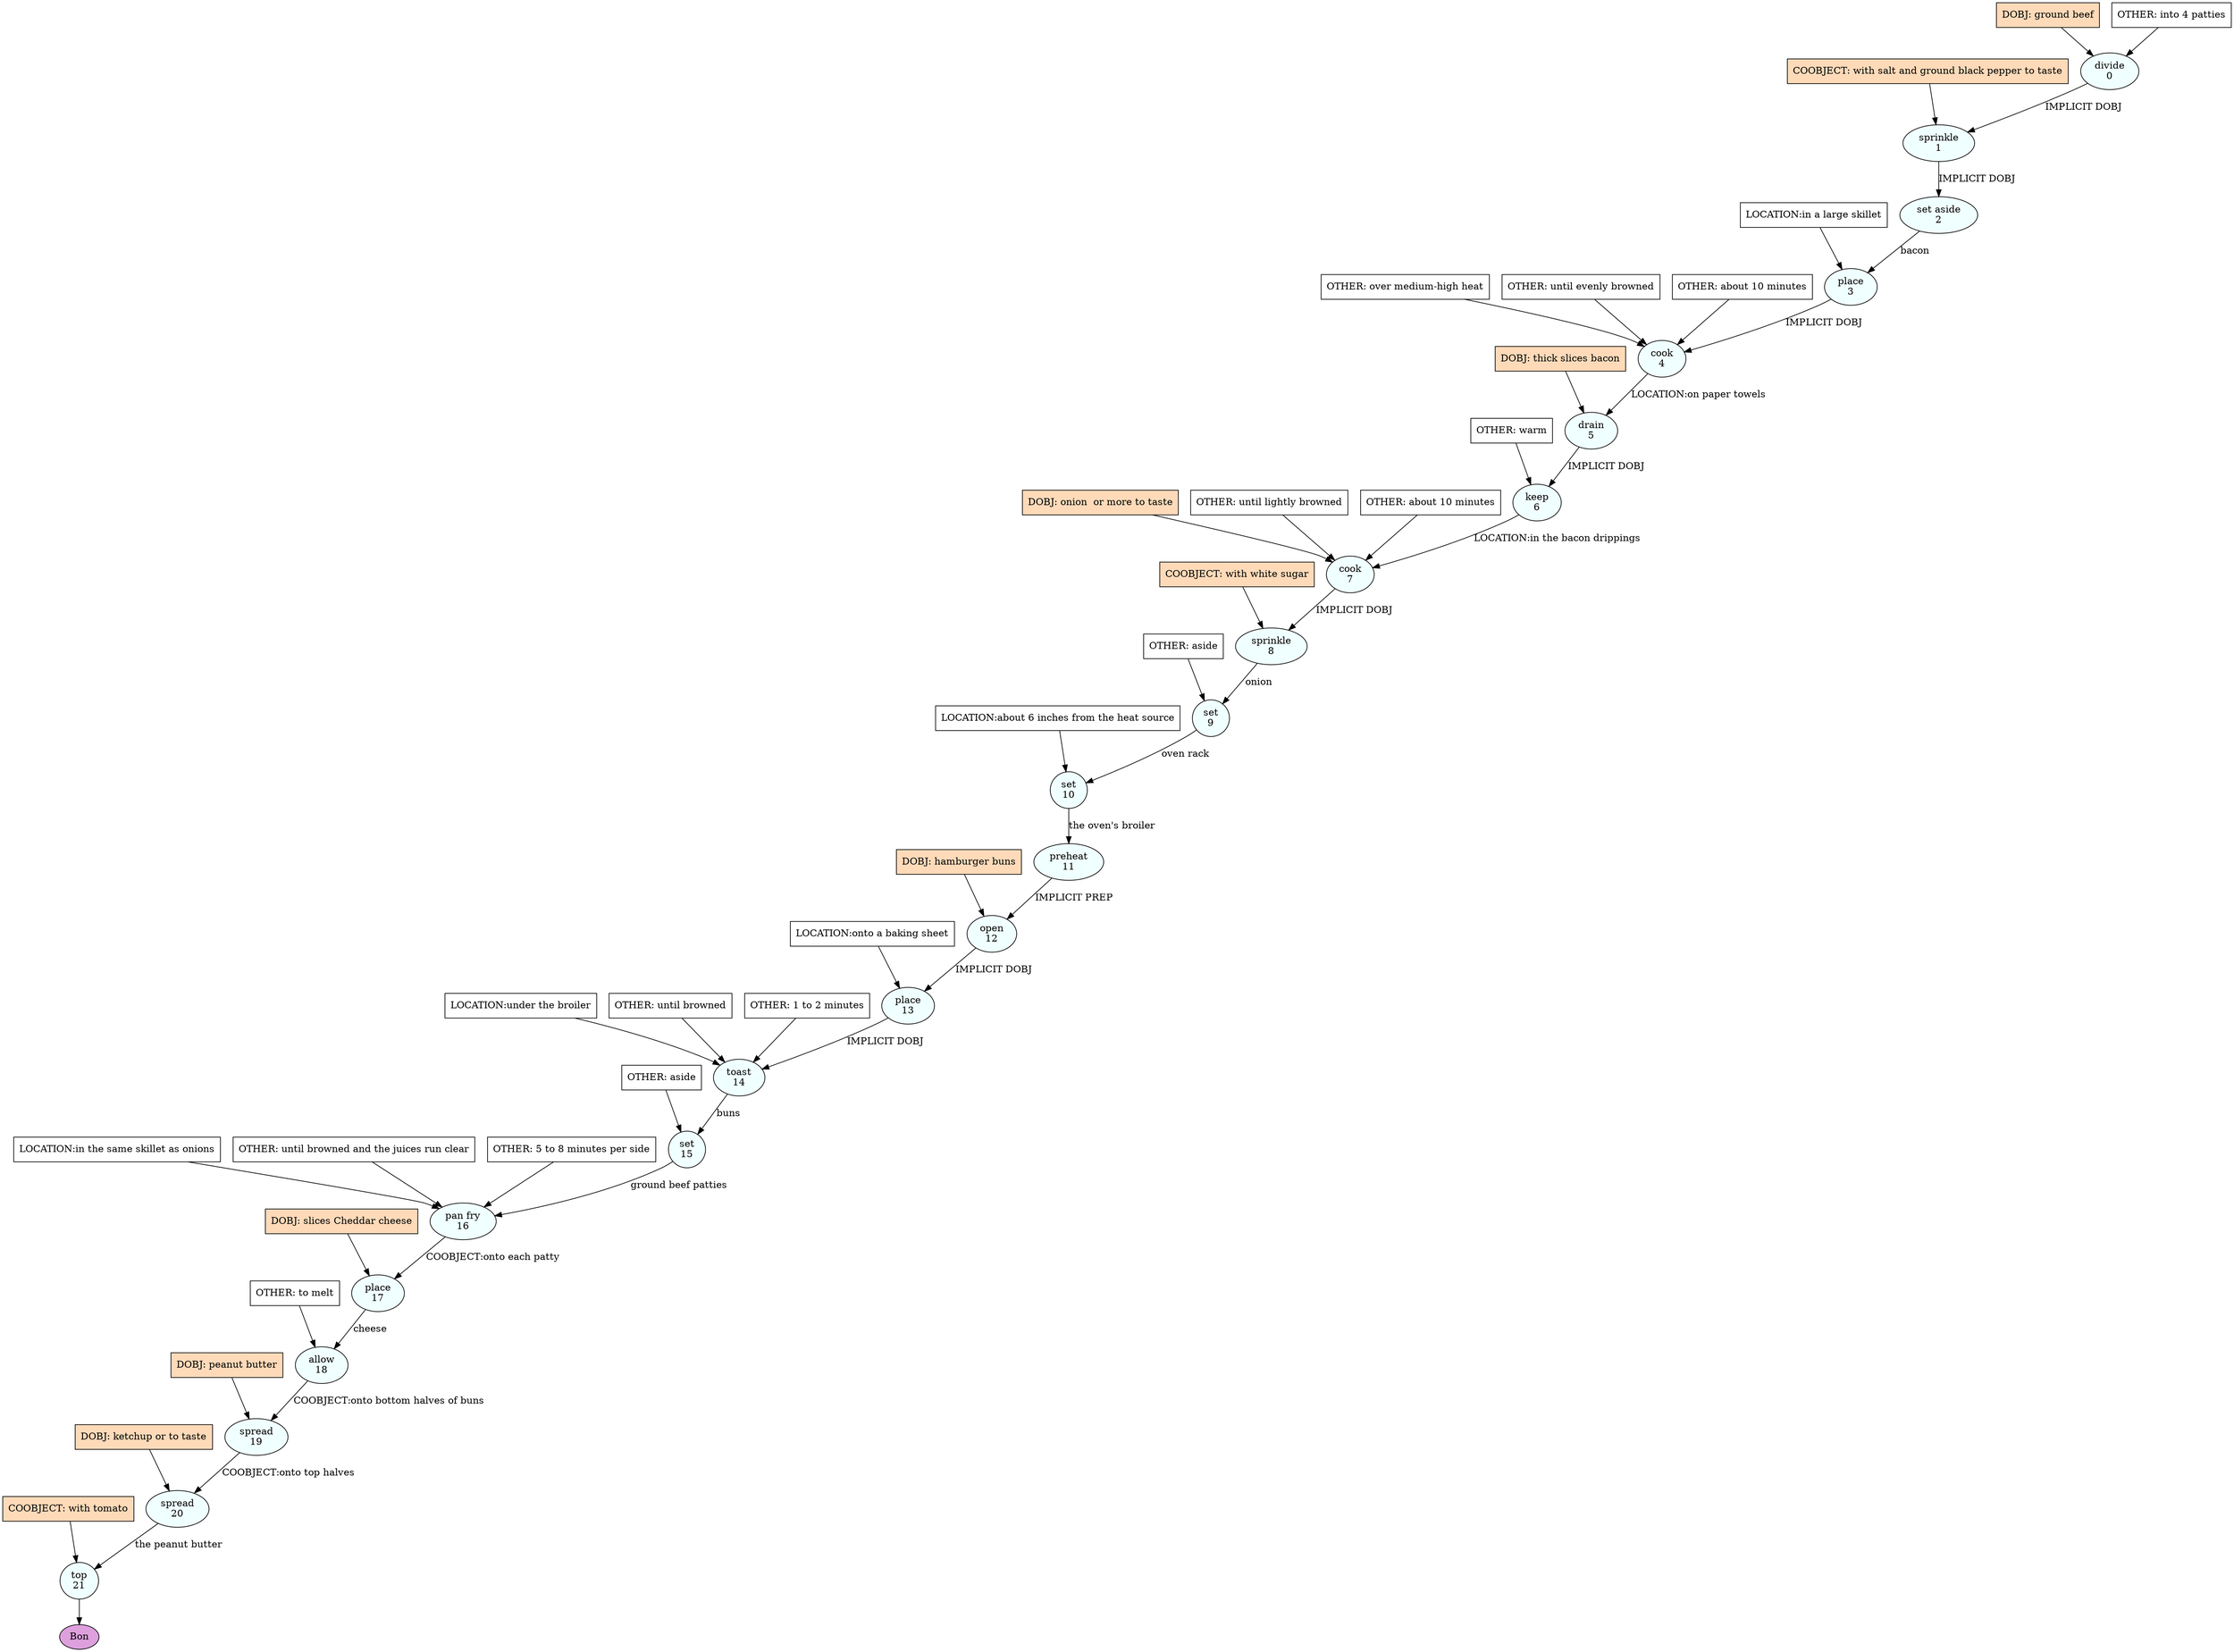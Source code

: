 digraph recipe {
E0[label="divide
0", shape=oval, style=filled, fillcolor=azure]
E1[label="sprinkle
1", shape=oval, style=filled, fillcolor=azure]
E2[label="set aside
2", shape=oval, style=filled, fillcolor=azure]
E3[label="place
3", shape=oval, style=filled, fillcolor=azure]
E4[label="cook
4", shape=oval, style=filled, fillcolor=azure]
E5[label="drain
5", shape=oval, style=filled, fillcolor=azure]
E6[label="keep
6", shape=oval, style=filled, fillcolor=azure]
E7[label="cook
7", shape=oval, style=filled, fillcolor=azure]
E8[label="sprinkle
8", shape=oval, style=filled, fillcolor=azure]
E9[label="set
9", shape=oval, style=filled, fillcolor=azure]
E10[label="set
10", shape=oval, style=filled, fillcolor=azure]
E11[label="preheat
11", shape=oval, style=filled, fillcolor=azure]
E12[label="open
12", shape=oval, style=filled, fillcolor=azure]
E13[label="place
13", shape=oval, style=filled, fillcolor=azure]
E14[label="toast
14", shape=oval, style=filled, fillcolor=azure]
E15[label="set
15", shape=oval, style=filled, fillcolor=azure]
E16[label="pan fry
16", shape=oval, style=filled, fillcolor=azure]
E17[label="place
17", shape=oval, style=filled, fillcolor=azure]
E18[label="allow
18", shape=oval, style=filled, fillcolor=azure]
E19[label="spread
19", shape=oval, style=filled, fillcolor=azure]
E20[label="spread
20", shape=oval, style=filled, fillcolor=azure]
E21[label="top
21", shape=oval, style=filled, fillcolor=azure]
D0[label="DOBJ: ground beef", shape=box, style=filled, fillcolor=peachpuff]
D0 -> E0
O0_0[label="OTHER: into 4 patties", shape=box, style=filled, fillcolor=white]
O0_0 -> E0
E0 -> E1 [label="IMPLICIT DOBJ"]
P1_0_ing[label="COOBJECT: with salt and ground black pepper to taste", shape=box, style=filled, fillcolor=peachpuff]
P1_0_ing -> E1
E1 -> E2 [label="IMPLICIT DOBJ"]
E2 -> E3 [label="bacon"]
P3_0_0[label="LOCATION:in a large skillet", shape=box, style=filled, fillcolor=white]
P3_0_0 -> E3
E3 -> E4 [label="IMPLICIT DOBJ"]
O4_0_0[label="OTHER: over medium-high heat", shape=box, style=filled, fillcolor=white]
O4_0_0 -> E4
O4_1_0[label="OTHER: until evenly browned", shape=box, style=filled, fillcolor=white]
O4_1_0 -> E4
O4_2_0[label="OTHER: about 10 minutes", shape=box, style=filled, fillcolor=white]
O4_2_0 -> E4
D5_ing[label="DOBJ: thick slices bacon", shape=box, style=filled, fillcolor=peachpuff]
D5_ing -> E5
E4 -> E5 [label="LOCATION:on paper towels"]
E5 -> E6 [label="IMPLICIT DOBJ"]
O6_0_0[label="OTHER: warm", shape=box, style=filled, fillcolor=white]
O6_0_0 -> E6
D7_ing[label="DOBJ: onion  or more to taste", shape=box, style=filled, fillcolor=peachpuff]
D7_ing -> E7
E6 -> E7 [label="LOCATION:in the bacon drippings"]
O7_0_0[label="OTHER: until lightly browned", shape=box, style=filled, fillcolor=white]
O7_0_0 -> E7
O7_1_0[label="OTHER: about 10 minutes", shape=box, style=filled, fillcolor=white]
O7_1_0 -> E7
E7 -> E8 [label="IMPLICIT DOBJ"]
P8_0_ing[label="COOBJECT: with white sugar", shape=box, style=filled, fillcolor=peachpuff]
P8_0_ing -> E8
E8 -> E9 [label="onion"]
O9_0_0[label="OTHER: aside", shape=box, style=filled, fillcolor=white]
O9_0_0 -> E9
E9 -> E10 [label="oven rack"]
P10_0_0[label="LOCATION:about 6 inches from the heat source", shape=box, style=filled, fillcolor=white]
P10_0_0 -> E10
E10 -> E11 [label="the oven's broiler"]
D12_ing[label="DOBJ: hamburger buns", shape=box, style=filled, fillcolor=peachpuff]
D12_ing -> E12
E11 -> E12 [label="IMPLICIT PREP"]
E12 -> E13 [label="IMPLICIT DOBJ"]
P13_0_0[label="LOCATION:onto a baking sheet", shape=box, style=filled, fillcolor=white]
P13_0_0 -> E13
E13 -> E14 [label="IMPLICIT DOBJ"]
P14_0_0[label="LOCATION:under the broiler", shape=box, style=filled, fillcolor=white]
P14_0_0 -> E14
O14_0_0[label="OTHER: until browned", shape=box, style=filled, fillcolor=white]
O14_0_0 -> E14
O14_1_0[label="OTHER: 1 to 2 minutes", shape=box, style=filled, fillcolor=white]
O14_1_0 -> E14
E14 -> E15 [label="buns"]
O15_0_0[label="OTHER: aside", shape=box, style=filled, fillcolor=white]
O15_0_0 -> E15
E15 -> E16 [label="ground beef patties"]
P16_0_0[label="LOCATION:in the same skillet as onions", shape=box, style=filled, fillcolor=white]
P16_0_0 -> E16
O16_0_0[label="OTHER: until browned and the juices run clear", shape=box, style=filled, fillcolor=white]
O16_0_0 -> E16
O16_1_0[label="OTHER: 5 to 8 minutes per side", shape=box, style=filled, fillcolor=white]
O16_1_0 -> E16
D17_ing[label="DOBJ: slices Cheddar cheese", shape=box, style=filled, fillcolor=peachpuff]
D17_ing -> E17
E16 -> E17 [label="COOBJECT:onto each patty"]
E17 -> E18 [label="cheese"]
O18_0_0[label="OTHER: to melt", shape=box, style=filled, fillcolor=white]
O18_0_0 -> E18
D19_ing[label="DOBJ: peanut butter", shape=box, style=filled, fillcolor=peachpuff]
D19_ing -> E19
E18 -> E19 [label="COOBJECT:onto bottom halves of buns"]
D20_ing[label="DOBJ: ketchup or to taste", shape=box, style=filled, fillcolor=peachpuff]
D20_ing -> E20
E19 -> E20 [label="COOBJECT:onto top halves"]
E20 -> E21 [label="the peanut butter"]
P21_0_ing[label="COOBJECT: with tomato", shape=box, style=filled, fillcolor=peachpuff]
P21_0_ing -> E21
EOR[label="Bon", shape=oval, style=filled, fillcolor=plum]
E21 -> EOR
}
